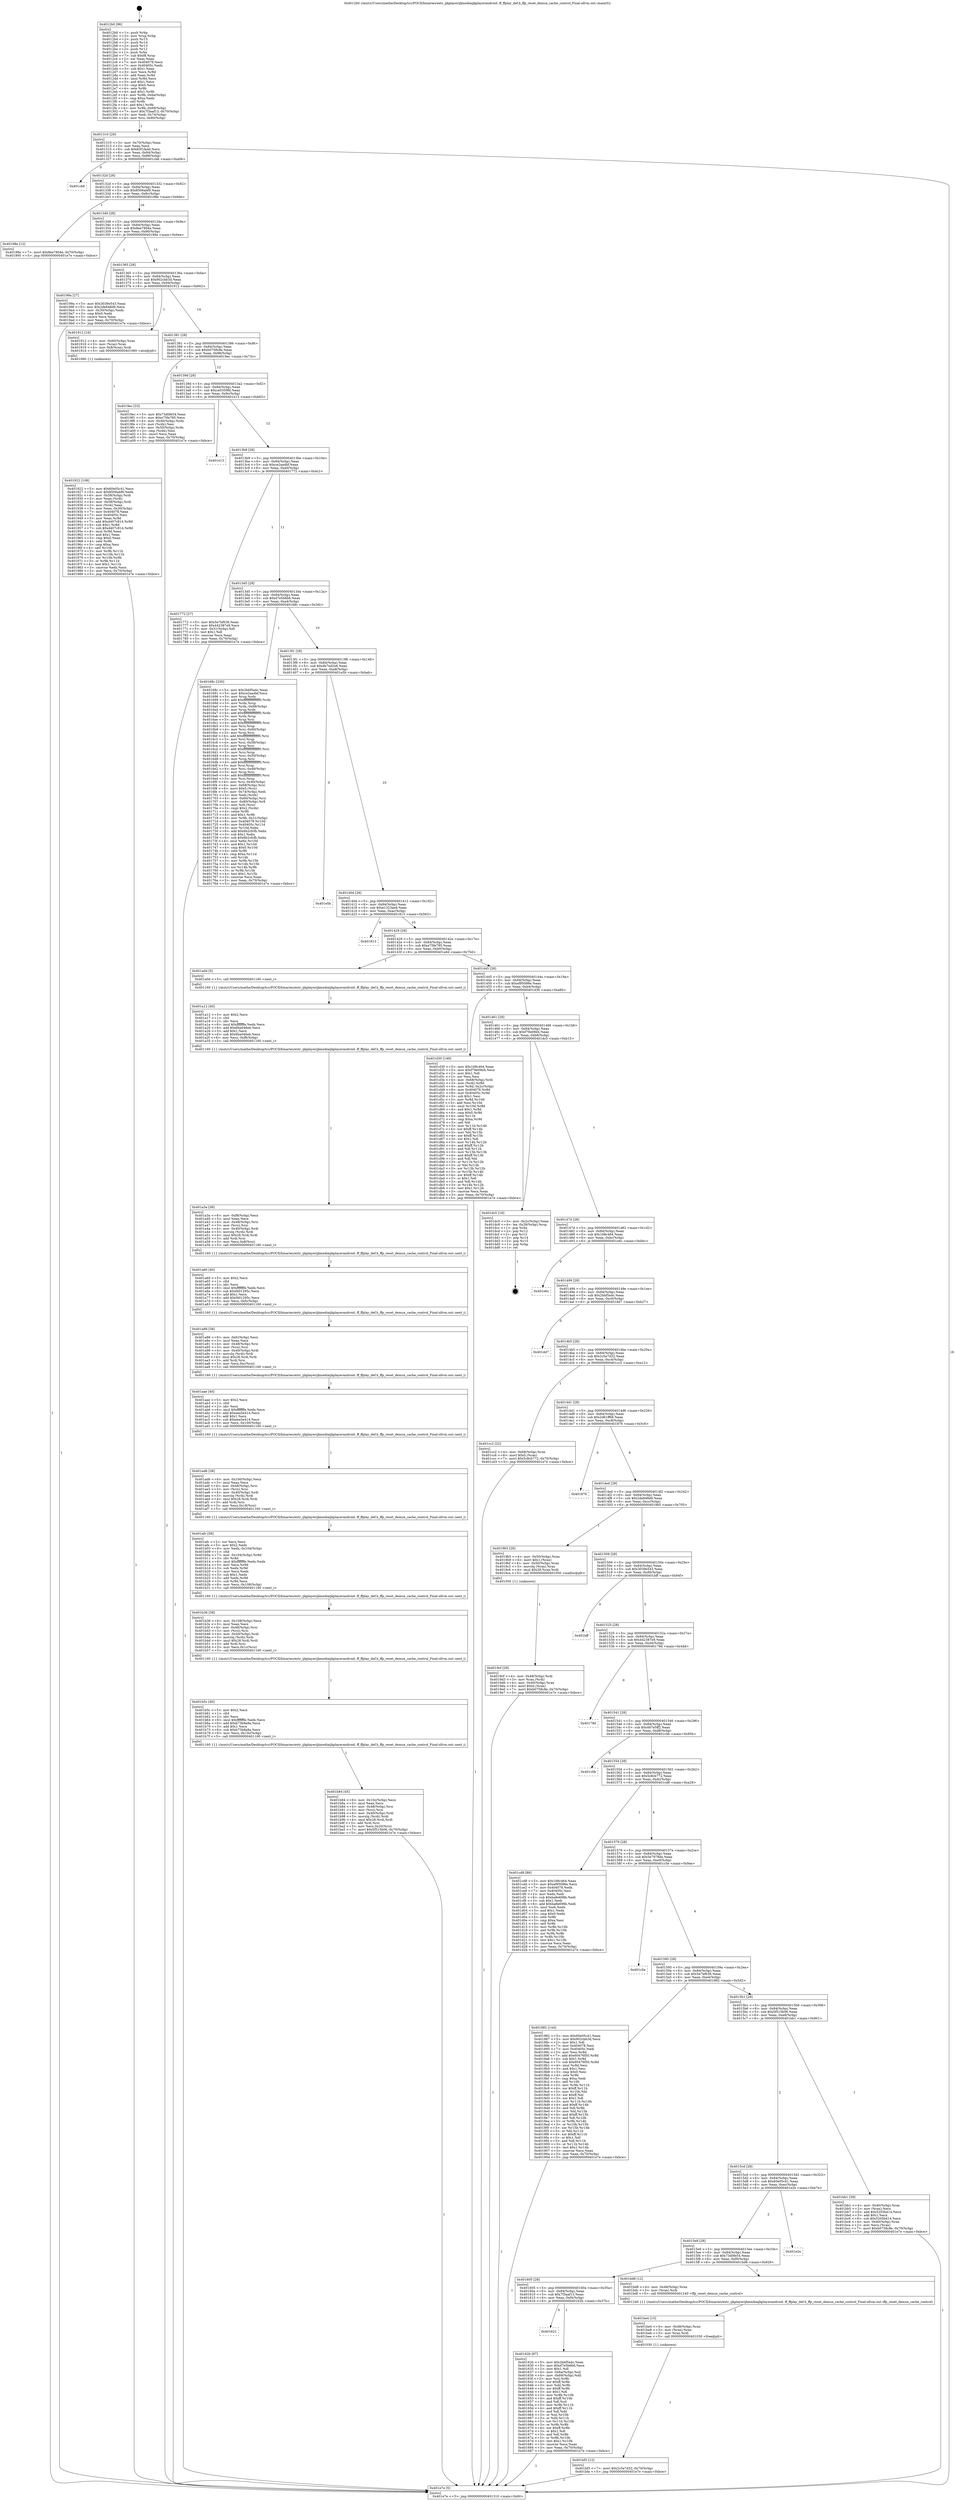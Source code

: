 digraph "0x4012b0" {
  label = "0x4012b0 (/mnt/c/Users/mathe/Desktop/tcc/POCII/binaries/extr_ijkplayerijkmediaijkplayerandroid..ff_ffplay_def.h_ffp_reset_demux_cache_control_Final-ollvm.out::main(0))"
  labelloc = "t"
  node[shape=record]

  Entry [label="",width=0.3,height=0.3,shape=circle,fillcolor=black,style=filled]
  "0x401310" [label="{
     0x401310 [29]\l
     | [instrs]\l
     &nbsp;&nbsp;0x401310 \<+3\>: mov -0x70(%rbp),%eax\l
     &nbsp;&nbsp;0x401313 \<+2\>: mov %eax,%ecx\l
     &nbsp;&nbsp;0x401315 \<+6\>: sub $0x83f1fa4d,%ecx\l
     &nbsp;&nbsp;0x40131b \<+6\>: mov %eax,-0x84(%rbp)\l
     &nbsp;&nbsp;0x401321 \<+6\>: mov %ecx,-0x88(%rbp)\l
     &nbsp;&nbsp;0x401327 \<+6\>: je 0000000000401cb6 \<main+0xa06\>\l
  }"]
  "0x401cb6" [label="{
     0x401cb6\l
  }", style=dashed]
  "0x40132d" [label="{
     0x40132d [28]\l
     | [instrs]\l
     &nbsp;&nbsp;0x40132d \<+5\>: jmp 0000000000401332 \<main+0x82\>\l
     &nbsp;&nbsp;0x401332 \<+6\>: mov -0x84(%rbp),%eax\l
     &nbsp;&nbsp;0x401338 \<+5\>: sub $0x8506abf9,%eax\l
     &nbsp;&nbsp;0x40133d \<+6\>: mov %eax,-0x8c(%rbp)\l
     &nbsp;&nbsp;0x401343 \<+6\>: je 000000000040198e \<main+0x6de\>\l
  }"]
  Exit [label="",width=0.3,height=0.3,shape=circle,fillcolor=black,style=filled,peripheries=2]
  "0x40198e" [label="{
     0x40198e [12]\l
     | [instrs]\l
     &nbsp;&nbsp;0x40198e \<+7\>: movl $0x8ee7804e,-0x70(%rbp)\l
     &nbsp;&nbsp;0x401995 \<+5\>: jmp 0000000000401e7e \<main+0xbce\>\l
  }"]
  "0x401349" [label="{
     0x401349 [28]\l
     | [instrs]\l
     &nbsp;&nbsp;0x401349 \<+5\>: jmp 000000000040134e \<main+0x9e\>\l
     &nbsp;&nbsp;0x40134e \<+6\>: mov -0x84(%rbp),%eax\l
     &nbsp;&nbsp;0x401354 \<+5\>: sub $0x8ee7804e,%eax\l
     &nbsp;&nbsp;0x401359 \<+6\>: mov %eax,-0x90(%rbp)\l
     &nbsp;&nbsp;0x40135f \<+6\>: je 000000000040199a \<main+0x6ea\>\l
  }"]
  "0x401bf3" [label="{
     0x401bf3 [12]\l
     | [instrs]\l
     &nbsp;&nbsp;0x401bf3 \<+7\>: movl $0x2c5e7d32,-0x70(%rbp)\l
     &nbsp;&nbsp;0x401bfa \<+5\>: jmp 0000000000401e7e \<main+0xbce\>\l
  }"]
  "0x40199a" [label="{
     0x40199a [27]\l
     | [instrs]\l
     &nbsp;&nbsp;0x40199a \<+5\>: mov $0x3039e543,%eax\l
     &nbsp;&nbsp;0x40199f \<+5\>: mov $0x2de848d9,%ecx\l
     &nbsp;&nbsp;0x4019a4 \<+3\>: mov -0x30(%rbp),%edx\l
     &nbsp;&nbsp;0x4019a7 \<+3\>: cmp $0x0,%edx\l
     &nbsp;&nbsp;0x4019aa \<+3\>: cmove %ecx,%eax\l
     &nbsp;&nbsp;0x4019ad \<+3\>: mov %eax,-0x70(%rbp)\l
     &nbsp;&nbsp;0x4019b0 \<+5\>: jmp 0000000000401e7e \<main+0xbce\>\l
  }"]
  "0x401365" [label="{
     0x401365 [28]\l
     | [instrs]\l
     &nbsp;&nbsp;0x401365 \<+5\>: jmp 000000000040136a \<main+0xba\>\l
     &nbsp;&nbsp;0x40136a \<+6\>: mov -0x84(%rbp),%eax\l
     &nbsp;&nbsp;0x401370 \<+5\>: sub $0x902cbb3d,%eax\l
     &nbsp;&nbsp;0x401375 \<+6\>: mov %eax,-0x94(%rbp)\l
     &nbsp;&nbsp;0x40137b \<+6\>: je 0000000000401912 \<main+0x662\>\l
  }"]
  "0x401be4" [label="{
     0x401be4 [15]\l
     | [instrs]\l
     &nbsp;&nbsp;0x401be4 \<+4\>: mov -0x48(%rbp),%rax\l
     &nbsp;&nbsp;0x401be8 \<+3\>: mov (%rax),%rax\l
     &nbsp;&nbsp;0x401beb \<+3\>: mov %rax,%rdi\l
     &nbsp;&nbsp;0x401bee \<+5\>: call 0000000000401030 \<free@plt\>\l
     | [calls]\l
     &nbsp;&nbsp;0x401030 \{1\} (unknown)\l
  }"]
  "0x401912" [label="{
     0x401912 [16]\l
     | [instrs]\l
     &nbsp;&nbsp;0x401912 \<+4\>: mov -0x60(%rbp),%rax\l
     &nbsp;&nbsp;0x401916 \<+3\>: mov (%rax),%rax\l
     &nbsp;&nbsp;0x401919 \<+4\>: mov 0x8(%rax),%rdi\l
     &nbsp;&nbsp;0x40191d \<+5\>: call 0000000000401060 \<atoi@plt\>\l
     | [calls]\l
     &nbsp;&nbsp;0x401060 \{1\} (unknown)\l
  }"]
  "0x401381" [label="{
     0x401381 [28]\l
     | [instrs]\l
     &nbsp;&nbsp;0x401381 \<+5\>: jmp 0000000000401386 \<main+0xd6\>\l
     &nbsp;&nbsp;0x401386 \<+6\>: mov -0x84(%rbp),%eax\l
     &nbsp;&nbsp;0x40138c \<+5\>: sub $0xb0758c8e,%eax\l
     &nbsp;&nbsp;0x401391 \<+6\>: mov %eax,-0x98(%rbp)\l
     &nbsp;&nbsp;0x401397 \<+6\>: je 00000000004019ec \<main+0x73c\>\l
  }"]
  "0x401b84" [label="{
     0x401b84 [45]\l
     | [instrs]\l
     &nbsp;&nbsp;0x401b84 \<+6\>: mov -0x10c(%rbp),%ecx\l
     &nbsp;&nbsp;0x401b8a \<+3\>: imul %eax,%ecx\l
     &nbsp;&nbsp;0x401b8d \<+4\>: mov -0x48(%rbp),%rsi\l
     &nbsp;&nbsp;0x401b91 \<+3\>: mov (%rsi),%rsi\l
     &nbsp;&nbsp;0x401b94 \<+4\>: mov -0x40(%rbp),%rdi\l
     &nbsp;&nbsp;0x401b98 \<+3\>: movslq (%rdi),%rdi\l
     &nbsp;&nbsp;0x401b9b \<+4\>: imul $0x28,%rdi,%rdi\l
     &nbsp;&nbsp;0x401b9f \<+3\>: add %rdi,%rsi\l
     &nbsp;&nbsp;0x401ba2 \<+3\>: mov %ecx,0x20(%rsi)\l
     &nbsp;&nbsp;0x401ba5 \<+7\>: movl $0x5f515b06,-0x70(%rbp)\l
     &nbsp;&nbsp;0x401bac \<+5\>: jmp 0000000000401e7e \<main+0xbce\>\l
  }"]
  "0x4019ec" [label="{
     0x4019ec [33]\l
     | [instrs]\l
     &nbsp;&nbsp;0x4019ec \<+5\>: mov $0x73d0fe54,%eax\l
     &nbsp;&nbsp;0x4019f1 \<+5\>: mov $0xe75fe785,%ecx\l
     &nbsp;&nbsp;0x4019f6 \<+4\>: mov -0x40(%rbp),%rdx\l
     &nbsp;&nbsp;0x4019fa \<+2\>: mov (%rdx),%esi\l
     &nbsp;&nbsp;0x4019fc \<+4\>: mov -0x50(%rbp),%rdx\l
     &nbsp;&nbsp;0x401a00 \<+2\>: cmp (%rdx),%esi\l
     &nbsp;&nbsp;0x401a02 \<+3\>: cmovl %ecx,%eax\l
     &nbsp;&nbsp;0x401a05 \<+3\>: mov %eax,-0x70(%rbp)\l
     &nbsp;&nbsp;0x401a08 \<+5\>: jmp 0000000000401e7e \<main+0xbce\>\l
  }"]
  "0x40139d" [label="{
     0x40139d [28]\l
     | [instrs]\l
     &nbsp;&nbsp;0x40139d \<+5\>: jmp 00000000004013a2 \<main+0xf2\>\l
     &nbsp;&nbsp;0x4013a2 \<+6\>: mov -0x84(%rbp),%eax\l
     &nbsp;&nbsp;0x4013a8 \<+5\>: sub $0xce0359fd,%eax\l
     &nbsp;&nbsp;0x4013ad \<+6\>: mov %eax,-0x9c(%rbp)\l
     &nbsp;&nbsp;0x4013b3 \<+6\>: je 0000000000401e13 \<main+0xb63\>\l
  }"]
  "0x401b5c" [label="{
     0x401b5c [40]\l
     | [instrs]\l
     &nbsp;&nbsp;0x401b5c \<+5\>: mov $0x2,%ecx\l
     &nbsp;&nbsp;0x401b61 \<+1\>: cltd\l
     &nbsp;&nbsp;0x401b62 \<+2\>: idiv %ecx\l
     &nbsp;&nbsp;0x401b64 \<+6\>: imul $0xfffffffe,%edx,%ecx\l
     &nbsp;&nbsp;0x401b6a \<+6\>: add $0xb73b8a9a,%ecx\l
     &nbsp;&nbsp;0x401b70 \<+3\>: add $0x1,%ecx\l
     &nbsp;&nbsp;0x401b73 \<+6\>: sub $0xb73b8a9a,%ecx\l
     &nbsp;&nbsp;0x401b79 \<+6\>: mov %ecx,-0x10c(%rbp)\l
     &nbsp;&nbsp;0x401b7f \<+5\>: call 0000000000401160 \<next_i\>\l
     | [calls]\l
     &nbsp;&nbsp;0x401160 \{1\} (/mnt/c/Users/mathe/Desktop/tcc/POCII/binaries/extr_ijkplayerijkmediaijkplayerandroid..ff_ffplay_def.h_ffp_reset_demux_cache_control_Final-ollvm.out::next_i)\l
  }"]
  "0x401e13" [label="{
     0x401e13\l
  }", style=dashed]
  "0x4013b9" [label="{
     0x4013b9 [28]\l
     | [instrs]\l
     &nbsp;&nbsp;0x4013b9 \<+5\>: jmp 00000000004013be \<main+0x10e\>\l
     &nbsp;&nbsp;0x4013be \<+6\>: mov -0x84(%rbp),%eax\l
     &nbsp;&nbsp;0x4013c4 \<+5\>: sub $0xce2aa4bf,%eax\l
     &nbsp;&nbsp;0x4013c9 \<+6\>: mov %eax,-0xa0(%rbp)\l
     &nbsp;&nbsp;0x4013cf \<+6\>: je 0000000000401772 \<main+0x4c2\>\l
  }"]
  "0x401b36" [label="{
     0x401b36 [38]\l
     | [instrs]\l
     &nbsp;&nbsp;0x401b36 \<+6\>: mov -0x108(%rbp),%ecx\l
     &nbsp;&nbsp;0x401b3c \<+3\>: imul %eax,%ecx\l
     &nbsp;&nbsp;0x401b3f \<+4\>: mov -0x48(%rbp),%rsi\l
     &nbsp;&nbsp;0x401b43 \<+3\>: mov (%rsi),%rsi\l
     &nbsp;&nbsp;0x401b46 \<+4\>: mov -0x40(%rbp),%rdi\l
     &nbsp;&nbsp;0x401b4a \<+3\>: movslq (%rdi),%rdi\l
     &nbsp;&nbsp;0x401b4d \<+4\>: imul $0x28,%rdi,%rdi\l
     &nbsp;&nbsp;0x401b51 \<+3\>: add %rdi,%rsi\l
     &nbsp;&nbsp;0x401b54 \<+3\>: mov %ecx,0x1c(%rsi)\l
     &nbsp;&nbsp;0x401b57 \<+5\>: call 0000000000401160 \<next_i\>\l
     | [calls]\l
     &nbsp;&nbsp;0x401160 \{1\} (/mnt/c/Users/mathe/Desktop/tcc/POCII/binaries/extr_ijkplayerijkmediaijkplayerandroid..ff_ffplay_def.h_ffp_reset_demux_cache_control_Final-ollvm.out::next_i)\l
  }"]
  "0x401772" [label="{
     0x401772 [27]\l
     | [instrs]\l
     &nbsp;&nbsp;0x401772 \<+5\>: mov $0x5e7bf036,%eax\l
     &nbsp;&nbsp;0x401777 \<+5\>: mov $0x442387e9,%ecx\l
     &nbsp;&nbsp;0x40177c \<+3\>: mov -0x31(%rbp),%dl\l
     &nbsp;&nbsp;0x40177f \<+3\>: test $0x1,%dl\l
     &nbsp;&nbsp;0x401782 \<+3\>: cmovne %ecx,%eax\l
     &nbsp;&nbsp;0x401785 \<+3\>: mov %eax,-0x70(%rbp)\l
     &nbsp;&nbsp;0x401788 \<+5\>: jmp 0000000000401e7e \<main+0xbce\>\l
  }"]
  "0x4013d5" [label="{
     0x4013d5 [28]\l
     | [instrs]\l
     &nbsp;&nbsp;0x4013d5 \<+5\>: jmp 00000000004013da \<main+0x12a\>\l
     &nbsp;&nbsp;0x4013da \<+6\>: mov -0x84(%rbp),%eax\l
     &nbsp;&nbsp;0x4013e0 \<+5\>: sub $0xd7e5b6b6,%eax\l
     &nbsp;&nbsp;0x4013e5 \<+6\>: mov %eax,-0xa4(%rbp)\l
     &nbsp;&nbsp;0x4013eb \<+6\>: je 000000000040168c \<main+0x3dc\>\l
  }"]
  "0x401afc" [label="{
     0x401afc [58]\l
     | [instrs]\l
     &nbsp;&nbsp;0x401afc \<+2\>: xor %ecx,%ecx\l
     &nbsp;&nbsp;0x401afe \<+5\>: mov $0x2,%edx\l
     &nbsp;&nbsp;0x401b03 \<+6\>: mov %edx,-0x104(%rbp)\l
     &nbsp;&nbsp;0x401b09 \<+1\>: cltd\l
     &nbsp;&nbsp;0x401b0a \<+7\>: mov -0x104(%rbp),%r8d\l
     &nbsp;&nbsp;0x401b11 \<+3\>: idiv %r8d\l
     &nbsp;&nbsp;0x401b14 \<+6\>: imul $0xfffffffe,%edx,%edx\l
     &nbsp;&nbsp;0x401b1a \<+3\>: mov %ecx,%r9d\l
     &nbsp;&nbsp;0x401b1d \<+3\>: sub %edx,%r9d\l
     &nbsp;&nbsp;0x401b20 \<+2\>: mov %ecx,%edx\l
     &nbsp;&nbsp;0x401b22 \<+3\>: sub $0x1,%edx\l
     &nbsp;&nbsp;0x401b25 \<+3\>: add %edx,%r9d\l
     &nbsp;&nbsp;0x401b28 \<+3\>: sub %r9d,%ecx\l
     &nbsp;&nbsp;0x401b2b \<+6\>: mov %ecx,-0x108(%rbp)\l
     &nbsp;&nbsp;0x401b31 \<+5\>: call 0000000000401160 \<next_i\>\l
     | [calls]\l
     &nbsp;&nbsp;0x401160 \{1\} (/mnt/c/Users/mathe/Desktop/tcc/POCII/binaries/extr_ijkplayerijkmediaijkplayerandroid..ff_ffplay_def.h_ffp_reset_demux_cache_control_Final-ollvm.out::next_i)\l
  }"]
  "0x40168c" [label="{
     0x40168c [230]\l
     | [instrs]\l
     &nbsp;&nbsp;0x40168c \<+5\>: mov $0x2bbf5a4c,%eax\l
     &nbsp;&nbsp;0x401691 \<+5\>: mov $0xce2aa4bf,%ecx\l
     &nbsp;&nbsp;0x401696 \<+3\>: mov %rsp,%rdx\l
     &nbsp;&nbsp;0x401699 \<+4\>: add $0xfffffffffffffff0,%rdx\l
     &nbsp;&nbsp;0x40169d \<+3\>: mov %rdx,%rsp\l
     &nbsp;&nbsp;0x4016a0 \<+4\>: mov %rdx,-0x68(%rbp)\l
     &nbsp;&nbsp;0x4016a4 \<+3\>: mov %rsp,%rdx\l
     &nbsp;&nbsp;0x4016a7 \<+4\>: add $0xfffffffffffffff0,%rdx\l
     &nbsp;&nbsp;0x4016ab \<+3\>: mov %rdx,%rsp\l
     &nbsp;&nbsp;0x4016ae \<+3\>: mov %rsp,%rsi\l
     &nbsp;&nbsp;0x4016b1 \<+4\>: add $0xfffffffffffffff0,%rsi\l
     &nbsp;&nbsp;0x4016b5 \<+3\>: mov %rsi,%rsp\l
     &nbsp;&nbsp;0x4016b8 \<+4\>: mov %rsi,-0x60(%rbp)\l
     &nbsp;&nbsp;0x4016bc \<+3\>: mov %rsp,%rsi\l
     &nbsp;&nbsp;0x4016bf \<+4\>: add $0xfffffffffffffff0,%rsi\l
     &nbsp;&nbsp;0x4016c3 \<+3\>: mov %rsi,%rsp\l
     &nbsp;&nbsp;0x4016c6 \<+4\>: mov %rsi,-0x58(%rbp)\l
     &nbsp;&nbsp;0x4016ca \<+3\>: mov %rsp,%rsi\l
     &nbsp;&nbsp;0x4016cd \<+4\>: add $0xfffffffffffffff0,%rsi\l
     &nbsp;&nbsp;0x4016d1 \<+3\>: mov %rsi,%rsp\l
     &nbsp;&nbsp;0x4016d4 \<+4\>: mov %rsi,-0x50(%rbp)\l
     &nbsp;&nbsp;0x4016d8 \<+3\>: mov %rsp,%rsi\l
     &nbsp;&nbsp;0x4016db \<+4\>: add $0xfffffffffffffff0,%rsi\l
     &nbsp;&nbsp;0x4016df \<+3\>: mov %rsi,%rsp\l
     &nbsp;&nbsp;0x4016e2 \<+4\>: mov %rsi,-0x48(%rbp)\l
     &nbsp;&nbsp;0x4016e6 \<+3\>: mov %rsp,%rsi\l
     &nbsp;&nbsp;0x4016e9 \<+4\>: add $0xfffffffffffffff0,%rsi\l
     &nbsp;&nbsp;0x4016ed \<+3\>: mov %rsi,%rsp\l
     &nbsp;&nbsp;0x4016f0 \<+4\>: mov %rsi,-0x40(%rbp)\l
     &nbsp;&nbsp;0x4016f4 \<+4\>: mov -0x68(%rbp),%rsi\l
     &nbsp;&nbsp;0x4016f8 \<+6\>: movl $0x0,(%rsi)\l
     &nbsp;&nbsp;0x4016fe \<+3\>: mov -0x74(%rbp),%edi\l
     &nbsp;&nbsp;0x401701 \<+2\>: mov %edi,(%rdx)\l
     &nbsp;&nbsp;0x401703 \<+4\>: mov -0x60(%rbp),%rsi\l
     &nbsp;&nbsp;0x401707 \<+4\>: mov -0x80(%rbp),%r8\l
     &nbsp;&nbsp;0x40170b \<+3\>: mov %r8,(%rsi)\l
     &nbsp;&nbsp;0x40170e \<+3\>: cmpl $0x2,(%rdx)\l
     &nbsp;&nbsp;0x401711 \<+4\>: setne %r9b\l
     &nbsp;&nbsp;0x401715 \<+4\>: and $0x1,%r9b\l
     &nbsp;&nbsp;0x401719 \<+4\>: mov %r9b,-0x31(%rbp)\l
     &nbsp;&nbsp;0x40171d \<+8\>: mov 0x404078,%r10d\l
     &nbsp;&nbsp;0x401725 \<+8\>: mov 0x40405c,%r11d\l
     &nbsp;&nbsp;0x40172d \<+3\>: mov %r10d,%ebx\l
     &nbsp;&nbsp;0x401730 \<+6\>: add $0x6b2cfcfb,%ebx\l
     &nbsp;&nbsp;0x401736 \<+3\>: sub $0x1,%ebx\l
     &nbsp;&nbsp;0x401739 \<+6\>: sub $0x6b2cfcfb,%ebx\l
     &nbsp;&nbsp;0x40173f \<+4\>: imul %ebx,%r10d\l
     &nbsp;&nbsp;0x401743 \<+4\>: and $0x1,%r10d\l
     &nbsp;&nbsp;0x401747 \<+4\>: cmp $0x0,%r10d\l
     &nbsp;&nbsp;0x40174b \<+4\>: sete %r9b\l
     &nbsp;&nbsp;0x40174f \<+4\>: cmp $0xa,%r11d\l
     &nbsp;&nbsp;0x401753 \<+4\>: setl %r14b\l
     &nbsp;&nbsp;0x401757 \<+3\>: mov %r9b,%r15b\l
     &nbsp;&nbsp;0x40175a \<+3\>: and %r14b,%r15b\l
     &nbsp;&nbsp;0x40175d \<+3\>: xor %r14b,%r9b\l
     &nbsp;&nbsp;0x401760 \<+3\>: or %r9b,%r15b\l
     &nbsp;&nbsp;0x401763 \<+4\>: test $0x1,%r15b\l
     &nbsp;&nbsp;0x401767 \<+3\>: cmovne %ecx,%eax\l
     &nbsp;&nbsp;0x40176a \<+3\>: mov %eax,-0x70(%rbp)\l
     &nbsp;&nbsp;0x40176d \<+5\>: jmp 0000000000401e7e \<main+0xbce\>\l
  }"]
  "0x4013f1" [label="{
     0x4013f1 [28]\l
     | [instrs]\l
     &nbsp;&nbsp;0x4013f1 \<+5\>: jmp 00000000004013f6 \<main+0x146\>\l
     &nbsp;&nbsp;0x4013f6 \<+6\>: mov -0x84(%rbp),%eax\l
     &nbsp;&nbsp;0x4013fc \<+5\>: sub $0xdb7ed2e6,%eax\l
     &nbsp;&nbsp;0x401401 \<+6\>: mov %eax,-0xa8(%rbp)\l
     &nbsp;&nbsp;0x401407 \<+6\>: je 0000000000401e5b \<main+0xbab\>\l
  }"]
  "0x401ad6" [label="{
     0x401ad6 [38]\l
     | [instrs]\l
     &nbsp;&nbsp;0x401ad6 \<+6\>: mov -0x100(%rbp),%ecx\l
     &nbsp;&nbsp;0x401adc \<+3\>: imul %eax,%ecx\l
     &nbsp;&nbsp;0x401adf \<+4\>: mov -0x48(%rbp),%rsi\l
     &nbsp;&nbsp;0x401ae3 \<+3\>: mov (%rsi),%rsi\l
     &nbsp;&nbsp;0x401ae6 \<+4\>: mov -0x40(%rbp),%rdi\l
     &nbsp;&nbsp;0x401aea \<+3\>: movslq (%rdi),%rdi\l
     &nbsp;&nbsp;0x401aed \<+4\>: imul $0x28,%rdi,%rdi\l
     &nbsp;&nbsp;0x401af1 \<+3\>: add %rdi,%rsi\l
     &nbsp;&nbsp;0x401af4 \<+3\>: mov %ecx,0x18(%rsi)\l
     &nbsp;&nbsp;0x401af7 \<+5\>: call 0000000000401160 \<next_i\>\l
     | [calls]\l
     &nbsp;&nbsp;0x401160 \{1\} (/mnt/c/Users/mathe/Desktop/tcc/POCII/binaries/extr_ijkplayerijkmediaijkplayerandroid..ff_ffplay_def.h_ffp_reset_demux_cache_control_Final-ollvm.out::next_i)\l
  }"]
  "0x401e5b" [label="{
     0x401e5b\l
  }", style=dashed]
  "0x40140d" [label="{
     0x40140d [28]\l
     | [instrs]\l
     &nbsp;&nbsp;0x40140d \<+5\>: jmp 0000000000401412 \<main+0x162\>\l
     &nbsp;&nbsp;0x401412 \<+6\>: mov -0x84(%rbp),%eax\l
     &nbsp;&nbsp;0x401418 \<+5\>: sub $0xe1323aed,%eax\l
     &nbsp;&nbsp;0x40141d \<+6\>: mov %eax,-0xac(%rbp)\l
     &nbsp;&nbsp;0x401423 \<+6\>: je 0000000000401813 \<main+0x563\>\l
  }"]
  "0x401aae" [label="{
     0x401aae [40]\l
     | [instrs]\l
     &nbsp;&nbsp;0x401aae \<+5\>: mov $0x2,%ecx\l
     &nbsp;&nbsp;0x401ab3 \<+1\>: cltd\l
     &nbsp;&nbsp;0x401ab4 \<+2\>: idiv %ecx\l
     &nbsp;&nbsp;0x401ab6 \<+6\>: imul $0xfffffffe,%edx,%ecx\l
     &nbsp;&nbsp;0x401abc \<+6\>: add $0xeea5e414,%ecx\l
     &nbsp;&nbsp;0x401ac2 \<+3\>: add $0x1,%ecx\l
     &nbsp;&nbsp;0x401ac5 \<+6\>: sub $0xeea5e414,%ecx\l
     &nbsp;&nbsp;0x401acb \<+6\>: mov %ecx,-0x100(%rbp)\l
     &nbsp;&nbsp;0x401ad1 \<+5\>: call 0000000000401160 \<next_i\>\l
     | [calls]\l
     &nbsp;&nbsp;0x401160 \{1\} (/mnt/c/Users/mathe/Desktop/tcc/POCII/binaries/extr_ijkplayerijkmediaijkplayerandroid..ff_ffplay_def.h_ffp_reset_demux_cache_control_Final-ollvm.out::next_i)\l
  }"]
  "0x401813" [label="{
     0x401813\l
  }", style=dashed]
  "0x401429" [label="{
     0x401429 [28]\l
     | [instrs]\l
     &nbsp;&nbsp;0x401429 \<+5\>: jmp 000000000040142e \<main+0x17e\>\l
     &nbsp;&nbsp;0x40142e \<+6\>: mov -0x84(%rbp),%eax\l
     &nbsp;&nbsp;0x401434 \<+5\>: sub $0xe75fe785,%eax\l
     &nbsp;&nbsp;0x401439 \<+6\>: mov %eax,-0xb0(%rbp)\l
     &nbsp;&nbsp;0x40143f \<+6\>: je 0000000000401a0d \<main+0x75d\>\l
  }"]
  "0x401a88" [label="{
     0x401a88 [38]\l
     | [instrs]\l
     &nbsp;&nbsp;0x401a88 \<+6\>: mov -0xfc(%rbp),%ecx\l
     &nbsp;&nbsp;0x401a8e \<+3\>: imul %eax,%ecx\l
     &nbsp;&nbsp;0x401a91 \<+4\>: mov -0x48(%rbp),%rsi\l
     &nbsp;&nbsp;0x401a95 \<+3\>: mov (%rsi),%rsi\l
     &nbsp;&nbsp;0x401a98 \<+4\>: mov -0x40(%rbp),%rdi\l
     &nbsp;&nbsp;0x401a9c \<+3\>: movslq (%rdi),%rdi\l
     &nbsp;&nbsp;0x401a9f \<+4\>: imul $0x28,%rdi,%rdi\l
     &nbsp;&nbsp;0x401aa3 \<+3\>: add %rdi,%rsi\l
     &nbsp;&nbsp;0x401aa6 \<+3\>: mov %ecx,0xc(%rsi)\l
     &nbsp;&nbsp;0x401aa9 \<+5\>: call 0000000000401160 \<next_i\>\l
     | [calls]\l
     &nbsp;&nbsp;0x401160 \{1\} (/mnt/c/Users/mathe/Desktop/tcc/POCII/binaries/extr_ijkplayerijkmediaijkplayerandroid..ff_ffplay_def.h_ffp_reset_demux_cache_control_Final-ollvm.out::next_i)\l
  }"]
  "0x401a0d" [label="{
     0x401a0d [5]\l
     | [instrs]\l
     &nbsp;&nbsp;0x401a0d \<+5\>: call 0000000000401160 \<next_i\>\l
     | [calls]\l
     &nbsp;&nbsp;0x401160 \{1\} (/mnt/c/Users/mathe/Desktop/tcc/POCII/binaries/extr_ijkplayerijkmediaijkplayerandroid..ff_ffplay_def.h_ffp_reset_demux_cache_control_Final-ollvm.out::next_i)\l
  }"]
  "0x401445" [label="{
     0x401445 [28]\l
     | [instrs]\l
     &nbsp;&nbsp;0x401445 \<+5\>: jmp 000000000040144a \<main+0x19a\>\l
     &nbsp;&nbsp;0x40144a \<+6\>: mov -0x84(%rbp),%eax\l
     &nbsp;&nbsp;0x401450 \<+5\>: sub $0xef95086e,%eax\l
     &nbsp;&nbsp;0x401455 \<+6\>: mov %eax,-0xb4(%rbp)\l
     &nbsp;&nbsp;0x40145b \<+6\>: je 0000000000401d30 \<main+0xa80\>\l
  }"]
  "0x401a60" [label="{
     0x401a60 [40]\l
     | [instrs]\l
     &nbsp;&nbsp;0x401a60 \<+5\>: mov $0x2,%ecx\l
     &nbsp;&nbsp;0x401a65 \<+1\>: cltd\l
     &nbsp;&nbsp;0x401a66 \<+2\>: idiv %ecx\l
     &nbsp;&nbsp;0x401a68 \<+6\>: imul $0xfffffffe,%edx,%ecx\l
     &nbsp;&nbsp;0x401a6e \<+6\>: sub $0xf401295c,%ecx\l
     &nbsp;&nbsp;0x401a74 \<+3\>: add $0x1,%ecx\l
     &nbsp;&nbsp;0x401a77 \<+6\>: add $0xf401295c,%ecx\l
     &nbsp;&nbsp;0x401a7d \<+6\>: mov %ecx,-0xfc(%rbp)\l
     &nbsp;&nbsp;0x401a83 \<+5\>: call 0000000000401160 \<next_i\>\l
     | [calls]\l
     &nbsp;&nbsp;0x401160 \{1\} (/mnt/c/Users/mathe/Desktop/tcc/POCII/binaries/extr_ijkplayerijkmediaijkplayerandroid..ff_ffplay_def.h_ffp_reset_demux_cache_control_Final-ollvm.out::next_i)\l
  }"]
  "0x401d30" [label="{
     0x401d30 [149]\l
     | [instrs]\l
     &nbsp;&nbsp;0x401d30 \<+5\>: mov $0x168c464,%eax\l
     &nbsp;&nbsp;0x401d35 \<+5\>: mov $0xf79e09d4,%ecx\l
     &nbsp;&nbsp;0x401d3a \<+2\>: mov $0x1,%dl\l
     &nbsp;&nbsp;0x401d3c \<+2\>: xor %esi,%esi\l
     &nbsp;&nbsp;0x401d3e \<+4\>: mov -0x68(%rbp),%rdi\l
     &nbsp;&nbsp;0x401d42 \<+3\>: mov (%rdi),%r8d\l
     &nbsp;&nbsp;0x401d45 \<+4\>: mov %r8d,-0x2c(%rbp)\l
     &nbsp;&nbsp;0x401d49 \<+8\>: mov 0x404078,%r8d\l
     &nbsp;&nbsp;0x401d51 \<+8\>: mov 0x40405c,%r9d\l
     &nbsp;&nbsp;0x401d59 \<+3\>: sub $0x1,%esi\l
     &nbsp;&nbsp;0x401d5c \<+3\>: mov %r8d,%r10d\l
     &nbsp;&nbsp;0x401d5f \<+3\>: add %esi,%r10d\l
     &nbsp;&nbsp;0x401d62 \<+4\>: imul %r10d,%r8d\l
     &nbsp;&nbsp;0x401d66 \<+4\>: and $0x1,%r8d\l
     &nbsp;&nbsp;0x401d6a \<+4\>: cmp $0x0,%r8d\l
     &nbsp;&nbsp;0x401d6e \<+4\>: sete %r11b\l
     &nbsp;&nbsp;0x401d72 \<+4\>: cmp $0xa,%r9d\l
     &nbsp;&nbsp;0x401d76 \<+3\>: setl %bl\l
     &nbsp;&nbsp;0x401d79 \<+3\>: mov %r11b,%r14b\l
     &nbsp;&nbsp;0x401d7c \<+4\>: xor $0xff,%r14b\l
     &nbsp;&nbsp;0x401d80 \<+3\>: mov %bl,%r15b\l
     &nbsp;&nbsp;0x401d83 \<+4\>: xor $0xff,%r15b\l
     &nbsp;&nbsp;0x401d87 \<+3\>: xor $0x1,%dl\l
     &nbsp;&nbsp;0x401d8a \<+3\>: mov %r14b,%r12b\l
     &nbsp;&nbsp;0x401d8d \<+4\>: and $0xff,%r12b\l
     &nbsp;&nbsp;0x401d91 \<+3\>: and %dl,%r11b\l
     &nbsp;&nbsp;0x401d94 \<+3\>: mov %r15b,%r13b\l
     &nbsp;&nbsp;0x401d97 \<+4\>: and $0xff,%r13b\l
     &nbsp;&nbsp;0x401d9b \<+2\>: and %dl,%bl\l
     &nbsp;&nbsp;0x401d9d \<+3\>: or %r11b,%r12b\l
     &nbsp;&nbsp;0x401da0 \<+3\>: or %bl,%r13b\l
     &nbsp;&nbsp;0x401da3 \<+3\>: xor %r13b,%r12b\l
     &nbsp;&nbsp;0x401da6 \<+3\>: or %r15b,%r14b\l
     &nbsp;&nbsp;0x401da9 \<+4\>: xor $0xff,%r14b\l
     &nbsp;&nbsp;0x401dad \<+3\>: or $0x1,%dl\l
     &nbsp;&nbsp;0x401db0 \<+3\>: and %dl,%r14b\l
     &nbsp;&nbsp;0x401db3 \<+3\>: or %r14b,%r12b\l
     &nbsp;&nbsp;0x401db6 \<+4\>: test $0x1,%r12b\l
     &nbsp;&nbsp;0x401dba \<+3\>: cmovne %ecx,%eax\l
     &nbsp;&nbsp;0x401dbd \<+3\>: mov %eax,-0x70(%rbp)\l
     &nbsp;&nbsp;0x401dc0 \<+5\>: jmp 0000000000401e7e \<main+0xbce\>\l
  }"]
  "0x401461" [label="{
     0x401461 [28]\l
     | [instrs]\l
     &nbsp;&nbsp;0x401461 \<+5\>: jmp 0000000000401466 \<main+0x1b6\>\l
     &nbsp;&nbsp;0x401466 \<+6\>: mov -0x84(%rbp),%eax\l
     &nbsp;&nbsp;0x40146c \<+5\>: sub $0xf79e09d4,%eax\l
     &nbsp;&nbsp;0x401471 \<+6\>: mov %eax,-0xb8(%rbp)\l
     &nbsp;&nbsp;0x401477 \<+6\>: je 0000000000401dc5 \<main+0xb15\>\l
  }"]
  "0x401a3a" [label="{
     0x401a3a [38]\l
     | [instrs]\l
     &nbsp;&nbsp;0x401a3a \<+6\>: mov -0xf8(%rbp),%ecx\l
     &nbsp;&nbsp;0x401a40 \<+3\>: imul %eax,%ecx\l
     &nbsp;&nbsp;0x401a43 \<+4\>: mov -0x48(%rbp),%rsi\l
     &nbsp;&nbsp;0x401a47 \<+3\>: mov (%rsi),%rsi\l
     &nbsp;&nbsp;0x401a4a \<+4\>: mov -0x40(%rbp),%rdi\l
     &nbsp;&nbsp;0x401a4e \<+3\>: movslq (%rdi),%rdi\l
     &nbsp;&nbsp;0x401a51 \<+4\>: imul $0x28,%rdi,%rdi\l
     &nbsp;&nbsp;0x401a55 \<+3\>: add %rdi,%rsi\l
     &nbsp;&nbsp;0x401a58 \<+3\>: mov %ecx,0x8(%rsi)\l
     &nbsp;&nbsp;0x401a5b \<+5\>: call 0000000000401160 \<next_i\>\l
     | [calls]\l
     &nbsp;&nbsp;0x401160 \{1\} (/mnt/c/Users/mathe/Desktop/tcc/POCII/binaries/extr_ijkplayerijkmediaijkplayerandroid..ff_ffplay_def.h_ffp_reset_demux_cache_control_Final-ollvm.out::next_i)\l
  }"]
  "0x401dc5" [label="{
     0x401dc5 [18]\l
     | [instrs]\l
     &nbsp;&nbsp;0x401dc5 \<+3\>: mov -0x2c(%rbp),%eax\l
     &nbsp;&nbsp;0x401dc8 \<+4\>: lea -0x28(%rbp),%rsp\l
     &nbsp;&nbsp;0x401dcc \<+1\>: pop %rbx\l
     &nbsp;&nbsp;0x401dcd \<+2\>: pop %r12\l
     &nbsp;&nbsp;0x401dcf \<+2\>: pop %r13\l
     &nbsp;&nbsp;0x401dd1 \<+2\>: pop %r14\l
     &nbsp;&nbsp;0x401dd3 \<+2\>: pop %r15\l
     &nbsp;&nbsp;0x401dd5 \<+1\>: pop %rbp\l
     &nbsp;&nbsp;0x401dd6 \<+1\>: ret\l
  }"]
  "0x40147d" [label="{
     0x40147d [28]\l
     | [instrs]\l
     &nbsp;&nbsp;0x40147d \<+5\>: jmp 0000000000401482 \<main+0x1d2\>\l
     &nbsp;&nbsp;0x401482 \<+6\>: mov -0x84(%rbp),%eax\l
     &nbsp;&nbsp;0x401488 \<+5\>: sub $0x168c464,%eax\l
     &nbsp;&nbsp;0x40148d \<+6\>: mov %eax,-0xbc(%rbp)\l
     &nbsp;&nbsp;0x401493 \<+6\>: je 0000000000401e6c \<main+0xbbc\>\l
  }"]
  "0x401a12" [label="{
     0x401a12 [40]\l
     | [instrs]\l
     &nbsp;&nbsp;0x401a12 \<+5\>: mov $0x2,%ecx\l
     &nbsp;&nbsp;0x401a17 \<+1\>: cltd\l
     &nbsp;&nbsp;0x401a18 \<+2\>: idiv %ecx\l
     &nbsp;&nbsp;0x401a1a \<+6\>: imul $0xfffffffe,%edx,%ecx\l
     &nbsp;&nbsp;0x401a20 \<+6\>: add $0x6ba046eb,%ecx\l
     &nbsp;&nbsp;0x401a26 \<+3\>: add $0x1,%ecx\l
     &nbsp;&nbsp;0x401a29 \<+6\>: sub $0x6ba046eb,%ecx\l
     &nbsp;&nbsp;0x401a2f \<+6\>: mov %ecx,-0xf8(%rbp)\l
     &nbsp;&nbsp;0x401a35 \<+5\>: call 0000000000401160 \<next_i\>\l
     | [calls]\l
     &nbsp;&nbsp;0x401160 \{1\} (/mnt/c/Users/mathe/Desktop/tcc/POCII/binaries/extr_ijkplayerijkmediaijkplayerandroid..ff_ffplay_def.h_ffp_reset_demux_cache_control_Final-ollvm.out::next_i)\l
  }"]
  "0x401e6c" [label="{
     0x401e6c\l
  }", style=dashed]
  "0x401499" [label="{
     0x401499 [28]\l
     | [instrs]\l
     &nbsp;&nbsp;0x401499 \<+5\>: jmp 000000000040149e \<main+0x1ee\>\l
     &nbsp;&nbsp;0x40149e \<+6\>: mov -0x84(%rbp),%eax\l
     &nbsp;&nbsp;0x4014a4 \<+5\>: sub $0x2bbf5a4c,%eax\l
     &nbsp;&nbsp;0x4014a9 \<+6\>: mov %eax,-0xc0(%rbp)\l
     &nbsp;&nbsp;0x4014af \<+6\>: je 0000000000401dd7 \<main+0xb27\>\l
  }"]
  "0x4019cf" [label="{
     0x4019cf [29]\l
     | [instrs]\l
     &nbsp;&nbsp;0x4019cf \<+4\>: mov -0x48(%rbp),%rdi\l
     &nbsp;&nbsp;0x4019d3 \<+3\>: mov %rax,(%rdi)\l
     &nbsp;&nbsp;0x4019d6 \<+4\>: mov -0x40(%rbp),%rax\l
     &nbsp;&nbsp;0x4019da \<+6\>: movl $0x0,(%rax)\l
     &nbsp;&nbsp;0x4019e0 \<+7\>: movl $0xb0758c8e,-0x70(%rbp)\l
     &nbsp;&nbsp;0x4019e7 \<+5\>: jmp 0000000000401e7e \<main+0xbce\>\l
  }"]
  "0x401dd7" [label="{
     0x401dd7\l
  }", style=dashed]
  "0x4014b5" [label="{
     0x4014b5 [28]\l
     | [instrs]\l
     &nbsp;&nbsp;0x4014b5 \<+5\>: jmp 00000000004014ba \<main+0x20a\>\l
     &nbsp;&nbsp;0x4014ba \<+6\>: mov -0x84(%rbp),%eax\l
     &nbsp;&nbsp;0x4014c0 \<+5\>: sub $0x2c5e7d32,%eax\l
     &nbsp;&nbsp;0x4014c5 \<+6\>: mov %eax,-0xc4(%rbp)\l
     &nbsp;&nbsp;0x4014cb \<+6\>: je 0000000000401cc2 \<main+0xa12\>\l
  }"]
  "0x401922" [label="{
     0x401922 [108]\l
     | [instrs]\l
     &nbsp;&nbsp;0x401922 \<+5\>: mov $0x60e05c41,%ecx\l
     &nbsp;&nbsp;0x401927 \<+5\>: mov $0x8506abf9,%edx\l
     &nbsp;&nbsp;0x40192c \<+4\>: mov -0x58(%rbp),%rdi\l
     &nbsp;&nbsp;0x401930 \<+2\>: mov %eax,(%rdi)\l
     &nbsp;&nbsp;0x401932 \<+4\>: mov -0x58(%rbp),%rdi\l
     &nbsp;&nbsp;0x401936 \<+2\>: mov (%rdi),%eax\l
     &nbsp;&nbsp;0x401938 \<+3\>: mov %eax,-0x30(%rbp)\l
     &nbsp;&nbsp;0x40193b \<+7\>: mov 0x404078,%eax\l
     &nbsp;&nbsp;0x401942 \<+7\>: mov 0x40405c,%esi\l
     &nbsp;&nbsp;0x401949 \<+3\>: mov %eax,%r8d\l
     &nbsp;&nbsp;0x40194c \<+7\>: add $0xd407c814,%r8d\l
     &nbsp;&nbsp;0x401953 \<+4\>: sub $0x1,%r8d\l
     &nbsp;&nbsp;0x401957 \<+7\>: sub $0xd407c814,%r8d\l
     &nbsp;&nbsp;0x40195e \<+4\>: imul %r8d,%eax\l
     &nbsp;&nbsp;0x401962 \<+3\>: and $0x1,%eax\l
     &nbsp;&nbsp;0x401965 \<+3\>: cmp $0x0,%eax\l
     &nbsp;&nbsp;0x401968 \<+4\>: sete %r9b\l
     &nbsp;&nbsp;0x40196c \<+3\>: cmp $0xa,%esi\l
     &nbsp;&nbsp;0x40196f \<+4\>: setl %r10b\l
     &nbsp;&nbsp;0x401973 \<+3\>: mov %r9b,%r11b\l
     &nbsp;&nbsp;0x401976 \<+3\>: and %r10b,%r11b\l
     &nbsp;&nbsp;0x401979 \<+3\>: xor %r10b,%r9b\l
     &nbsp;&nbsp;0x40197c \<+3\>: or %r9b,%r11b\l
     &nbsp;&nbsp;0x40197f \<+4\>: test $0x1,%r11b\l
     &nbsp;&nbsp;0x401983 \<+3\>: cmovne %edx,%ecx\l
     &nbsp;&nbsp;0x401986 \<+3\>: mov %ecx,-0x70(%rbp)\l
     &nbsp;&nbsp;0x401989 \<+5\>: jmp 0000000000401e7e \<main+0xbce\>\l
  }"]
  "0x401cc2" [label="{
     0x401cc2 [22]\l
     | [instrs]\l
     &nbsp;&nbsp;0x401cc2 \<+4\>: mov -0x68(%rbp),%rax\l
     &nbsp;&nbsp;0x401cc6 \<+6\>: movl $0x0,(%rax)\l
     &nbsp;&nbsp;0x401ccc \<+7\>: movl $0x5c8cb772,-0x70(%rbp)\l
     &nbsp;&nbsp;0x401cd3 \<+5\>: jmp 0000000000401e7e \<main+0xbce\>\l
  }"]
  "0x4014d1" [label="{
     0x4014d1 [28]\l
     | [instrs]\l
     &nbsp;&nbsp;0x4014d1 \<+5\>: jmp 00000000004014d6 \<main+0x226\>\l
     &nbsp;&nbsp;0x4014d6 \<+6\>: mov -0x84(%rbp),%eax\l
     &nbsp;&nbsp;0x4014dc \<+5\>: sub $0x2d61ff68,%eax\l
     &nbsp;&nbsp;0x4014e1 \<+6\>: mov %eax,-0xc8(%rbp)\l
     &nbsp;&nbsp;0x4014e7 \<+6\>: je 0000000000401876 \<main+0x5c6\>\l
  }"]
  "0x4012b0" [label="{
     0x4012b0 [96]\l
     | [instrs]\l
     &nbsp;&nbsp;0x4012b0 \<+1\>: push %rbp\l
     &nbsp;&nbsp;0x4012b1 \<+3\>: mov %rsp,%rbp\l
     &nbsp;&nbsp;0x4012b4 \<+2\>: push %r15\l
     &nbsp;&nbsp;0x4012b6 \<+2\>: push %r14\l
     &nbsp;&nbsp;0x4012b8 \<+2\>: push %r13\l
     &nbsp;&nbsp;0x4012ba \<+2\>: push %r12\l
     &nbsp;&nbsp;0x4012bc \<+1\>: push %rbx\l
     &nbsp;&nbsp;0x4012bd \<+7\>: sub $0xf8,%rsp\l
     &nbsp;&nbsp;0x4012c4 \<+2\>: xor %eax,%eax\l
     &nbsp;&nbsp;0x4012c6 \<+7\>: mov 0x404078,%ecx\l
     &nbsp;&nbsp;0x4012cd \<+7\>: mov 0x40405c,%edx\l
     &nbsp;&nbsp;0x4012d4 \<+3\>: sub $0x1,%eax\l
     &nbsp;&nbsp;0x4012d7 \<+3\>: mov %ecx,%r8d\l
     &nbsp;&nbsp;0x4012da \<+3\>: add %eax,%r8d\l
     &nbsp;&nbsp;0x4012dd \<+4\>: imul %r8d,%ecx\l
     &nbsp;&nbsp;0x4012e1 \<+3\>: and $0x1,%ecx\l
     &nbsp;&nbsp;0x4012e4 \<+3\>: cmp $0x0,%ecx\l
     &nbsp;&nbsp;0x4012e7 \<+4\>: sete %r9b\l
     &nbsp;&nbsp;0x4012eb \<+4\>: and $0x1,%r9b\l
     &nbsp;&nbsp;0x4012ef \<+4\>: mov %r9b,-0x6a(%rbp)\l
     &nbsp;&nbsp;0x4012f3 \<+3\>: cmp $0xa,%edx\l
     &nbsp;&nbsp;0x4012f6 \<+4\>: setl %r9b\l
     &nbsp;&nbsp;0x4012fa \<+4\>: and $0x1,%r9b\l
     &nbsp;&nbsp;0x4012fe \<+4\>: mov %r9b,-0x69(%rbp)\l
     &nbsp;&nbsp;0x401302 \<+7\>: movl $0x7f3aaf13,-0x70(%rbp)\l
     &nbsp;&nbsp;0x401309 \<+3\>: mov %edi,-0x74(%rbp)\l
     &nbsp;&nbsp;0x40130c \<+4\>: mov %rsi,-0x80(%rbp)\l
  }"]
  "0x401876" [label="{
     0x401876\l
  }", style=dashed]
  "0x4014ed" [label="{
     0x4014ed [28]\l
     | [instrs]\l
     &nbsp;&nbsp;0x4014ed \<+5\>: jmp 00000000004014f2 \<main+0x242\>\l
     &nbsp;&nbsp;0x4014f2 \<+6\>: mov -0x84(%rbp),%eax\l
     &nbsp;&nbsp;0x4014f8 \<+5\>: sub $0x2de848d9,%eax\l
     &nbsp;&nbsp;0x4014fd \<+6\>: mov %eax,-0xcc(%rbp)\l
     &nbsp;&nbsp;0x401503 \<+6\>: je 00000000004019b5 \<main+0x705\>\l
  }"]
  "0x401e7e" [label="{
     0x401e7e [5]\l
     | [instrs]\l
     &nbsp;&nbsp;0x401e7e \<+5\>: jmp 0000000000401310 \<main+0x60\>\l
  }"]
  "0x4019b5" [label="{
     0x4019b5 [26]\l
     | [instrs]\l
     &nbsp;&nbsp;0x4019b5 \<+4\>: mov -0x50(%rbp),%rax\l
     &nbsp;&nbsp;0x4019b9 \<+6\>: movl $0x1,(%rax)\l
     &nbsp;&nbsp;0x4019bf \<+4\>: mov -0x50(%rbp),%rax\l
     &nbsp;&nbsp;0x4019c3 \<+3\>: movslq (%rax),%rax\l
     &nbsp;&nbsp;0x4019c6 \<+4\>: imul $0x28,%rax,%rdi\l
     &nbsp;&nbsp;0x4019ca \<+5\>: call 0000000000401050 \<malloc@plt\>\l
     | [calls]\l
     &nbsp;&nbsp;0x401050 \{1\} (unknown)\l
  }"]
  "0x401509" [label="{
     0x401509 [28]\l
     | [instrs]\l
     &nbsp;&nbsp;0x401509 \<+5\>: jmp 000000000040150e \<main+0x25e\>\l
     &nbsp;&nbsp;0x40150e \<+6\>: mov -0x84(%rbp),%eax\l
     &nbsp;&nbsp;0x401514 \<+5\>: sub $0x3039e543,%eax\l
     &nbsp;&nbsp;0x401519 \<+6\>: mov %eax,-0xd0(%rbp)\l
     &nbsp;&nbsp;0x40151f \<+6\>: je 0000000000401bff \<main+0x94f\>\l
  }"]
  "0x401621" [label="{
     0x401621\l
  }", style=dashed]
  "0x401bff" [label="{
     0x401bff\l
  }", style=dashed]
  "0x401525" [label="{
     0x401525 [28]\l
     | [instrs]\l
     &nbsp;&nbsp;0x401525 \<+5\>: jmp 000000000040152a \<main+0x27a\>\l
     &nbsp;&nbsp;0x40152a \<+6\>: mov -0x84(%rbp),%eax\l
     &nbsp;&nbsp;0x401530 \<+5\>: sub $0x442387e9,%eax\l
     &nbsp;&nbsp;0x401535 \<+6\>: mov %eax,-0xd4(%rbp)\l
     &nbsp;&nbsp;0x40153b \<+6\>: je 000000000040178d \<main+0x4dd\>\l
  }"]
  "0x40162b" [label="{
     0x40162b [97]\l
     | [instrs]\l
     &nbsp;&nbsp;0x40162b \<+5\>: mov $0x2bbf5a4c,%eax\l
     &nbsp;&nbsp;0x401630 \<+5\>: mov $0xd7e5b6b6,%ecx\l
     &nbsp;&nbsp;0x401635 \<+2\>: mov $0x1,%dl\l
     &nbsp;&nbsp;0x401637 \<+4\>: mov -0x6a(%rbp),%sil\l
     &nbsp;&nbsp;0x40163b \<+4\>: mov -0x69(%rbp),%dil\l
     &nbsp;&nbsp;0x40163f \<+3\>: mov %sil,%r8b\l
     &nbsp;&nbsp;0x401642 \<+4\>: xor $0xff,%r8b\l
     &nbsp;&nbsp;0x401646 \<+3\>: mov %dil,%r9b\l
     &nbsp;&nbsp;0x401649 \<+4\>: xor $0xff,%r9b\l
     &nbsp;&nbsp;0x40164d \<+3\>: xor $0x1,%dl\l
     &nbsp;&nbsp;0x401650 \<+3\>: mov %r8b,%r10b\l
     &nbsp;&nbsp;0x401653 \<+4\>: and $0xff,%r10b\l
     &nbsp;&nbsp;0x401657 \<+3\>: and %dl,%sil\l
     &nbsp;&nbsp;0x40165a \<+3\>: mov %r9b,%r11b\l
     &nbsp;&nbsp;0x40165d \<+4\>: and $0xff,%r11b\l
     &nbsp;&nbsp;0x401661 \<+3\>: and %dl,%dil\l
     &nbsp;&nbsp;0x401664 \<+3\>: or %sil,%r10b\l
     &nbsp;&nbsp;0x401667 \<+3\>: or %dil,%r11b\l
     &nbsp;&nbsp;0x40166a \<+3\>: xor %r11b,%r10b\l
     &nbsp;&nbsp;0x40166d \<+3\>: or %r9b,%r8b\l
     &nbsp;&nbsp;0x401670 \<+4\>: xor $0xff,%r8b\l
     &nbsp;&nbsp;0x401674 \<+3\>: or $0x1,%dl\l
     &nbsp;&nbsp;0x401677 \<+3\>: and %dl,%r8b\l
     &nbsp;&nbsp;0x40167a \<+3\>: or %r8b,%r10b\l
     &nbsp;&nbsp;0x40167d \<+4\>: test $0x1,%r10b\l
     &nbsp;&nbsp;0x401681 \<+3\>: cmovne %ecx,%eax\l
     &nbsp;&nbsp;0x401684 \<+3\>: mov %eax,-0x70(%rbp)\l
     &nbsp;&nbsp;0x401687 \<+5\>: jmp 0000000000401e7e \<main+0xbce\>\l
  }"]
  "0x40178d" [label="{
     0x40178d\l
  }", style=dashed]
  "0x401541" [label="{
     0x401541 [28]\l
     | [instrs]\l
     &nbsp;&nbsp;0x401541 \<+5\>: jmp 0000000000401546 \<main+0x296\>\l
     &nbsp;&nbsp;0x401546 \<+6\>: mov -0x84(%rbp),%eax\l
     &nbsp;&nbsp;0x40154c \<+5\>: sub $0x487e5ff2,%eax\l
     &nbsp;&nbsp;0x401551 \<+6\>: mov %eax,-0xd8(%rbp)\l
     &nbsp;&nbsp;0x401557 \<+6\>: je 0000000000401c0b \<main+0x95b\>\l
  }"]
  "0x401605" [label="{
     0x401605 [28]\l
     | [instrs]\l
     &nbsp;&nbsp;0x401605 \<+5\>: jmp 000000000040160a \<main+0x35a\>\l
     &nbsp;&nbsp;0x40160a \<+6\>: mov -0x84(%rbp),%eax\l
     &nbsp;&nbsp;0x401610 \<+5\>: sub $0x7f3aaf13,%eax\l
     &nbsp;&nbsp;0x401615 \<+6\>: mov %eax,-0xf4(%rbp)\l
     &nbsp;&nbsp;0x40161b \<+6\>: je 000000000040162b \<main+0x37b\>\l
  }"]
  "0x401c0b" [label="{
     0x401c0b\l
  }", style=dashed]
  "0x40155d" [label="{
     0x40155d [28]\l
     | [instrs]\l
     &nbsp;&nbsp;0x40155d \<+5\>: jmp 0000000000401562 \<main+0x2b2\>\l
     &nbsp;&nbsp;0x401562 \<+6\>: mov -0x84(%rbp),%eax\l
     &nbsp;&nbsp;0x401568 \<+5\>: sub $0x5c8cb772,%eax\l
     &nbsp;&nbsp;0x40156d \<+6\>: mov %eax,-0xdc(%rbp)\l
     &nbsp;&nbsp;0x401573 \<+6\>: je 0000000000401cd8 \<main+0xa28\>\l
  }"]
  "0x401bd8" [label="{
     0x401bd8 [12]\l
     | [instrs]\l
     &nbsp;&nbsp;0x401bd8 \<+4\>: mov -0x48(%rbp),%rax\l
     &nbsp;&nbsp;0x401bdc \<+3\>: mov (%rax),%rdi\l
     &nbsp;&nbsp;0x401bdf \<+5\>: call 0000000000401240 \<ffp_reset_demux_cache_control\>\l
     | [calls]\l
     &nbsp;&nbsp;0x401240 \{1\} (/mnt/c/Users/mathe/Desktop/tcc/POCII/binaries/extr_ijkplayerijkmediaijkplayerandroid..ff_ffplay_def.h_ffp_reset_demux_cache_control_Final-ollvm.out::ffp_reset_demux_cache_control)\l
  }"]
  "0x401cd8" [label="{
     0x401cd8 [88]\l
     | [instrs]\l
     &nbsp;&nbsp;0x401cd8 \<+5\>: mov $0x168c464,%eax\l
     &nbsp;&nbsp;0x401cdd \<+5\>: mov $0xef95086e,%ecx\l
     &nbsp;&nbsp;0x401ce2 \<+7\>: mov 0x404078,%edx\l
     &nbsp;&nbsp;0x401ce9 \<+7\>: mov 0x40405c,%esi\l
     &nbsp;&nbsp;0x401cf0 \<+2\>: mov %edx,%edi\l
     &nbsp;&nbsp;0x401cf2 \<+6\>: sub $0xba8e698b,%edi\l
     &nbsp;&nbsp;0x401cf8 \<+3\>: sub $0x1,%edi\l
     &nbsp;&nbsp;0x401cfb \<+6\>: add $0xba8e698b,%edi\l
     &nbsp;&nbsp;0x401d01 \<+3\>: imul %edi,%edx\l
     &nbsp;&nbsp;0x401d04 \<+3\>: and $0x1,%edx\l
     &nbsp;&nbsp;0x401d07 \<+3\>: cmp $0x0,%edx\l
     &nbsp;&nbsp;0x401d0a \<+4\>: sete %r8b\l
     &nbsp;&nbsp;0x401d0e \<+3\>: cmp $0xa,%esi\l
     &nbsp;&nbsp;0x401d11 \<+4\>: setl %r9b\l
     &nbsp;&nbsp;0x401d15 \<+3\>: mov %r8b,%r10b\l
     &nbsp;&nbsp;0x401d18 \<+3\>: and %r9b,%r10b\l
     &nbsp;&nbsp;0x401d1b \<+3\>: xor %r9b,%r8b\l
     &nbsp;&nbsp;0x401d1e \<+3\>: or %r8b,%r10b\l
     &nbsp;&nbsp;0x401d21 \<+4\>: test $0x1,%r10b\l
     &nbsp;&nbsp;0x401d25 \<+3\>: cmovne %ecx,%eax\l
     &nbsp;&nbsp;0x401d28 \<+3\>: mov %eax,-0x70(%rbp)\l
     &nbsp;&nbsp;0x401d2b \<+5\>: jmp 0000000000401e7e \<main+0xbce\>\l
  }"]
  "0x401579" [label="{
     0x401579 [28]\l
     | [instrs]\l
     &nbsp;&nbsp;0x401579 \<+5\>: jmp 000000000040157e \<main+0x2ce\>\l
     &nbsp;&nbsp;0x40157e \<+6\>: mov -0x84(%rbp),%eax\l
     &nbsp;&nbsp;0x401584 \<+5\>: sub $0x5e7978de,%eax\l
     &nbsp;&nbsp;0x401589 \<+6\>: mov %eax,-0xe0(%rbp)\l
     &nbsp;&nbsp;0x40158f \<+6\>: je 0000000000401c5e \<main+0x9ae\>\l
  }"]
  "0x4015e9" [label="{
     0x4015e9 [28]\l
     | [instrs]\l
     &nbsp;&nbsp;0x4015e9 \<+5\>: jmp 00000000004015ee \<main+0x33e\>\l
     &nbsp;&nbsp;0x4015ee \<+6\>: mov -0x84(%rbp),%eax\l
     &nbsp;&nbsp;0x4015f4 \<+5\>: sub $0x73d0fe54,%eax\l
     &nbsp;&nbsp;0x4015f9 \<+6\>: mov %eax,-0xf0(%rbp)\l
     &nbsp;&nbsp;0x4015ff \<+6\>: je 0000000000401bd8 \<main+0x928\>\l
  }"]
  "0x401c5e" [label="{
     0x401c5e\l
  }", style=dashed]
  "0x401595" [label="{
     0x401595 [28]\l
     | [instrs]\l
     &nbsp;&nbsp;0x401595 \<+5\>: jmp 000000000040159a \<main+0x2ea\>\l
     &nbsp;&nbsp;0x40159a \<+6\>: mov -0x84(%rbp),%eax\l
     &nbsp;&nbsp;0x4015a0 \<+5\>: sub $0x5e7bf036,%eax\l
     &nbsp;&nbsp;0x4015a5 \<+6\>: mov %eax,-0xe4(%rbp)\l
     &nbsp;&nbsp;0x4015ab \<+6\>: je 0000000000401882 \<main+0x5d2\>\l
  }"]
  "0x401e2e" [label="{
     0x401e2e\l
  }", style=dashed]
  "0x401882" [label="{
     0x401882 [144]\l
     | [instrs]\l
     &nbsp;&nbsp;0x401882 \<+5\>: mov $0x60e05c41,%eax\l
     &nbsp;&nbsp;0x401887 \<+5\>: mov $0x902cbb3d,%ecx\l
     &nbsp;&nbsp;0x40188c \<+2\>: mov $0x1,%dl\l
     &nbsp;&nbsp;0x40188e \<+7\>: mov 0x404078,%esi\l
     &nbsp;&nbsp;0x401895 \<+7\>: mov 0x40405c,%edi\l
     &nbsp;&nbsp;0x40189c \<+3\>: mov %esi,%r8d\l
     &nbsp;&nbsp;0x40189f \<+7\>: add $0x60476f50,%r8d\l
     &nbsp;&nbsp;0x4018a6 \<+4\>: sub $0x1,%r8d\l
     &nbsp;&nbsp;0x4018aa \<+7\>: sub $0x60476f50,%r8d\l
     &nbsp;&nbsp;0x4018b1 \<+4\>: imul %r8d,%esi\l
     &nbsp;&nbsp;0x4018b5 \<+3\>: and $0x1,%esi\l
     &nbsp;&nbsp;0x4018b8 \<+3\>: cmp $0x0,%esi\l
     &nbsp;&nbsp;0x4018bb \<+4\>: sete %r9b\l
     &nbsp;&nbsp;0x4018bf \<+3\>: cmp $0xa,%edi\l
     &nbsp;&nbsp;0x4018c2 \<+4\>: setl %r10b\l
     &nbsp;&nbsp;0x4018c6 \<+3\>: mov %r9b,%r11b\l
     &nbsp;&nbsp;0x4018c9 \<+4\>: xor $0xff,%r11b\l
     &nbsp;&nbsp;0x4018cd \<+3\>: mov %r10b,%bl\l
     &nbsp;&nbsp;0x4018d0 \<+3\>: xor $0xff,%bl\l
     &nbsp;&nbsp;0x4018d3 \<+3\>: xor $0x1,%dl\l
     &nbsp;&nbsp;0x4018d6 \<+3\>: mov %r11b,%r14b\l
     &nbsp;&nbsp;0x4018d9 \<+4\>: and $0xff,%r14b\l
     &nbsp;&nbsp;0x4018dd \<+3\>: and %dl,%r9b\l
     &nbsp;&nbsp;0x4018e0 \<+3\>: mov %bl,%r15b\l
     &nbsp;&nbsp;0x4018e3 \<+4\>: and $0xff,%r15b\l
     &nbsp;&nbsp;0x4018e7 \<+3\>: and %dl,%r10b\l
     &nbsp;&nbsp;0x4018ea \<+3\>: or %r9b,%r14b\l
     &nbsp;&nbsp;0x4018ed \<+3\>: or %r10b,%r15b\l
     &nbsp;&nbsp;0x4018f0 \<+3\>: xor %r15b,%r14b\l
     &nbsp;&nbsp;0x4018f3 \<+3\>: or %bl,%r11b\l
     &nbsp;&nbsp;0x4018f6 \<+4\>: xor $0xff,%r11b\l
     &nbsp;&nbsp;0x4018fa \<+3\>: or $0x1,%dl\l
     &nbsp;&nbsp;0x4018fd \<+3\>: and %dl,%r11b\l
     &nbsp;&nbsp;0x401900 \<+3\>: or %r11b,%r14b\l
     &nbsp;&nbsp;0x401903 \<+4\>: test $0x1,%r14b\l
     &nbsp;&nbsp;0x401907 \<+3\>: cmovne %ecx,%eax\l
     &nbsp;&nbsp;0x40190a \<+3\>: mov %eax,-0x70(%rbp)\l
     &nbsp;&nbsp;0x40190d \<+5\>: jmp 0000000000401e7e \<main+0xbce\>\l
  }"]
  "0x4015b1" [label="{
     0x4015b1 [28]\l
     | [instrs]\l
     &nbsp;&nbsp;0x4015b1 \<+5\>: jmp 00000000004015b6 \<main+0x306\>\l
     &nbsp;&nbsp;0x4015b6 \<+6\>: mov -0x84(%rbp),%eax\l
     &nbsp;&nbsp;0x4015bc \<+5\>: sub $0x5f515b06,%eax\l
     &nbsp;&nbsp;0x4015c1 \<+6\>: mov %eax,-0xe8(%rbp)\l
     &nbsp;&nbsp;0x4015c7 \<+6\>: je 0000000000401bb1 \<main+0x901\>\l
  }"]
  "0x4015cd" [label="{
     0x4015cd [28]\l
     | [instrs]\l
     &nbsp;&nbsp;0x4015cd \<+5\>: jmp 00000000004015d2 \<main+0x322\>\l
     &nbsp;&nbsp;0x4015d2 \<+6\>: mov -0x84(%rbp),%eax\l
     &nbsp;&nbsp;0x4015d8 \<+5\>: sub $0x60e05c41,%eax\l
     &nbsp;&nbsp;0x4015dd \<+6\>: mov %eax,-0xec(%rbp)\l
     &nbsp;&nbsp;0x4015e3 \<+6\>: je 0000000000401e2e \<main+0xb7e\>\l
  }"]
  "0x401bb1" [label="{
     0x401bb1 [39]\l
     | [instrs]\l
     &nbsp;&nbsp;0x401bb1 \<+4\>: mov -0x40(%rbp),%rax\l
     &nbsp;&nbsp;0x401bb5 \<+2\>: mov (%rax),%ecx\l
     &nbsp;&nbsp;0x401bb7 \<+6\>: add $0x5205b414,%ecx\l
     &nbsp;&nbsp;0x401bbd \<+3\>: add $0x1,%ecx\l
     &nbsp;&nbsp;0x401bc0 \<+6\>: sub $0x5205b414,%ecx\l
     &nbsp;&nbsp;0x401bc6 \<+4\>: mov -0x40(%rbp),%rax\l
     &nbsp;&nbsp;0x401bca \<+2\>: mov %ecx,(%rax)\l
     &nbsp;&nbsp;0x401bcc \<+7\>: movl $0xb0758c8e,-0x70(%rbp)\l
     &nbsp;&nbsp;0x401bd3 \<+5\>: jmp 0000000000401e7e \<main+0xbce\>\l
  }"]
  Entry -> "0x4012b0" [label=" 1"]
  "0x401310" -> "0x401cb6" [label=" 0"]
  "0x401310" -> "0x40132d" [label=" 17"]
  "0x401dc5" -> Exit [label=" 1"]
  "0x40132d" -> "0x40198e" [label=" 1"]
  "0x40132d" -> "0x401349" [label=" 16"]
  "0x401d30" -> "0x401e7e" [label=" 1"]
  "0x401349" -> "0x40199a" [label=" 1"]
  "0x401349" -> "0x401365" [label=" 15"]
  "0x401cd8" -> "0x401e7e" [label=" 1"]
  "0x401365" -> "0x401912" [label=" 1"]
  "0x401365" -> "0x401381" [label=" 14"]
  "0x401cc2" -> "0x401e7e" [label=" 1"]
  "0x401381" -> "0x4019ec" [label=" 2"]
  "0x401381" -> "0x40139d" [label=" 12"]
  "0x401bf3" -> "0x401e7e" [label=" 1"]
  "0x40139d" -> "0x401e13" [label=" 0"]
  "0x40139d" -> "0x4013b9" [label=" 12"]
  "0x401be4" -> "0x401bf3" [label=" 1"]
  "0x4013b9" -> "0x401772" [label=" 1"]
  "0x4013b9" -> "0x4013d5" [label=" 11"]
  "0x401bd8" -> "0x401be4" [label=" 1"]
  "0x4013d5" -> "0x40168c" [label=" 1"]
  "0x4013d5" -> "0x4013f1" [label=" 10"]
  "0x401bb1" -> "0x401e7e" [label=" 1"]
  "0x4013f1" -> "0x401e5b" [label=" 0"]
  "0x4013f1" -> "0x40140d" [label=" 10"]
  "0x401b84" -> "0x401e7e" [label=" 1"]
  "0x40140d" -> "0x401813" [label=" 0"]
  "0x40140d" -> "0x401429" [label=" 10"]
  "0x401b5c" -> "0x401b84" [label=" 1"]
  "0x401429" -> "0x401a0d" [label=" 1"]
  "0x401429" -> "0x401445" [label=" 9"]
  "0x401b36" -> "0x401b5c" [label=" 1"]
  "0x401445" -> "0x401d30" [label=" 1"]
  "0x401445" -> "0x401461" [label=" 8"]
  "0x401afc" -> "0x401b36" [label=" 1"]
  "0x401461" -> "0x401dc5" [label=" 1"]
  "0x401461" -> "0x40147d" [label=" 7"]
  "0x401ad6" -> "0x401afc" [label=" 1"]
  "0x40147d" -> "0x401e6c" [label=" 0"]
  "0x40147d" -> "0x401499" [label=" 7"]
  "0x401aae" -> "0x401ad6" [label=" 1"]
  "0x401499" -> "0x401dd7" [label=" 0"]
  "0x401499" -> "0x4014b5" [label=" 7"]
  "0x401a88" -> "0x401aae" [label=" 1"]
  "0x4014b5" -> "0x401cc2" [label=" 1"]
  "0x4014b5" -> "0x4014d1" [label=" 6"]
  "0x401a60" -> "0x401a88" [label=" 1"]
  "0x4014d1" -> "0x401876" [label=" 0"]
  "0x4014d1" -> "0x4014ed" [label=" 6"]
  "0x401a3a" -> "0x401a60" [label=" 1"]
  "0x4014ed" -> "0x4019b5" [label=" 1"]
  "0x4014ed" -> "0x401509" [label=" 5"]
  "0x401a12" -> "0x401a3a" [label=" 1"]
  "0x401509" -> "0x401bff" [label=" 0"]
  "0x401509" -> "0x401525" [label=" 5"]
  "0x401a0d" -> "0x401a12" [label=" 1"]
  "0x401525" -> "0x40178d" [label=" 0"]
  "0x401525" -> "0x401541" [label=" 5"]
  "0x4019ec" -> "0x401e7e" [label=" 2"]
  "0x401541" -> "0x401c0b" [label=" 0"]
  "0x401541" -> "0x40155d" [label=" 5"]
  "0x4019b5" -> "0x4019cf" [label=" 1"]
  "0x40155d" -> "0x401cd8" [label=" 1"]
  "0x40155d" -> "0x401579" [label=" 4"]
  "0x40199a" -> "0x401e7e" [label=" 1"]
  "0x401579" -> "0x401c5e" [label=" 0"]
  "0x401579" -> "0x401595" [label=" 4"]
  "0x401922" -> "0x401e7e" [label=" 1"]
  "0x401595" -> "0x401882" [label=" 1"]
  "0x401595" -> "0x4015b1" [label=" 3"]
  "0x401912" -> "0x401922" [label=" 1"]
  "0x4015b1" -> "0x401bb1" [label=" 1"]
  "0x4015b1" -> "0x4015cd" [label=" 2"]
  "0x401882" -> "0x401e7e" [label=" 1"]
  "0x4015cd" -> "0x401e2e" [label=" 0"]
  "0x4015cd" -> "0x4015e9" [label=" 2"]
  "0x40198e" -> "0x401e7e" [label=" 1"]
  "0x4015e9" -> "0x401bd8" [label=" 1"]
  "0x4015e9" -> "0x401605" [label=" 1"]
  "0x4019cf" -> "0x401e7e" [label=" 1"]
  "0x401605" -> "0x40162b" [label=" 1"]
  "0x401605" -> "0x401621" [label=" 0"]
  "0x40162b" -> "0x401e7e" [label=" 1"]
  "0x4012b0" -> "0x401310" [label=" 1"]
  "0x401e7e" -> "0x401310" [label=" 16"]
  "0x40168c" -> "0x401e7e" [label=" 1"]
  "0x401772" -> "0x401e7e" [label=" 1"]
}
